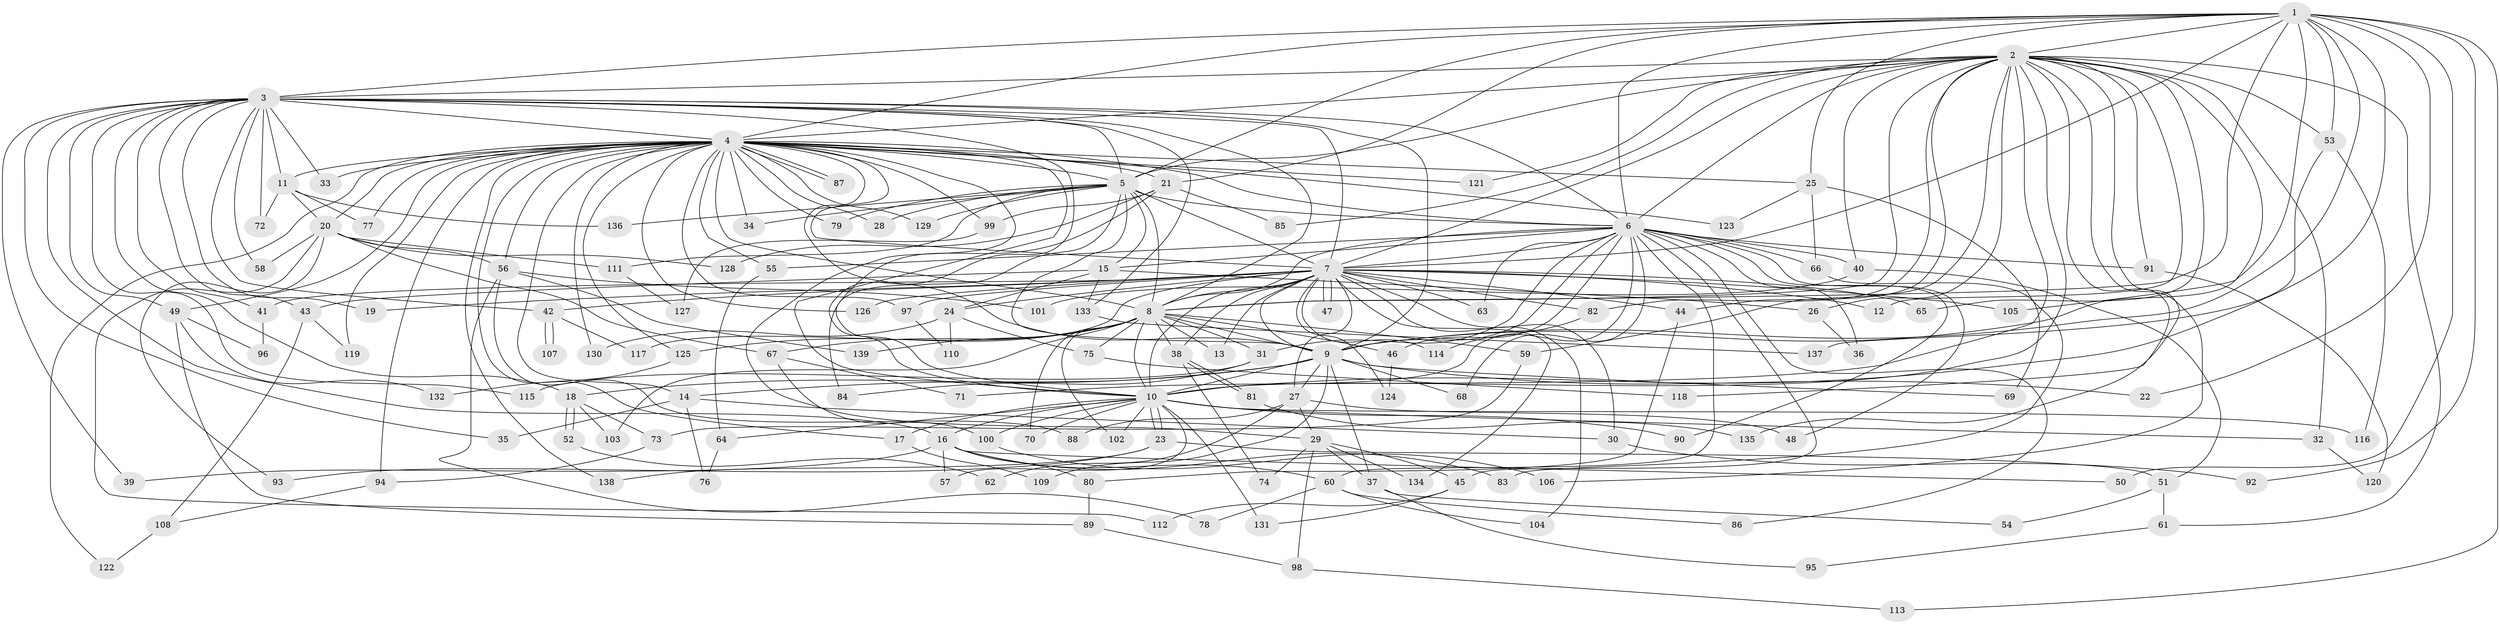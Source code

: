 // coarse degree distribution, {36: 0.024390243902439025, 8: 0.024390243902439025, 11: 0.024390243902439025, 2: 0.4878048780487805, 7: 0.024390243902439025, 5: 0.024390243902439025, 1: 0.24390243902439024, 3: 0.12195121951219512, 6: 0.024390243902439025}
// Generated by graph-tools (version 1.1) at 2025/17/03/04/25 18:17:46]
// undirected, 139 vertices, 303 edges
graph export_dot {
graph [start="1"]
  node [color=gray90,style=filled];
  1;
  2;
  3;
  4;
  5;
  6;
  7;
  8;
  9;
  10;
  11;
  12;
  13;
  14;
  15;
  16;
  17;
  18;
  19;
  20;
  21;
  22;
  23;
  24;
  25;
  26;
  27;
  28;
  29;
  30;
  31;
  32;
  33;
  34;
  35;
  36;
  37;
  38;
  39;
  40;
  41;
  42;
  43;
  44;
  45;
  46;
  47;
  48;
  49;
  50;
  51;
  52;
  53;
  54;
  55;
  56;
  57;
  58;
  59;
  60;
  61;
  62;
  63;
  64;
  65;
  66;
  67;
  68;
  69;
  70;
  71;
  72;
  73;
  74;
  75;
  76;
  77;
  78;
  79;
  80;
  81;
  82;
  83;
  84;
  85;
  86;
  87;
  88;
  89;
  90;
  91;
  92;
  93;
  94;
  95;
  96;
  97;
  98;
  99;
  100;
  101;
  102;
  103;
  104;
  105;
  106;
  107;
  108;
  109;
  110;
  111;
  112;
  113;
  114;
  115;
  116;
  117;
  118;
  119;
  120;
  121;
  122;
  123;
  124;
  125;
  126;
  127;
  128;
  129;
  130;
  131;
  132;
  133;
  134;
  135;
  136;
  137;
  138;
  139;
  1 -- 2;
  1 -- 3;
  1 -- 4;
  1 -- 5;
  1 -- 6;
  1 -- 7;
  1 -- 8;
  1 -- 9;
  1 -- 10;
  1 -- 21;
  1 -- 22;
  1 -- 25;
  1 -- 50;
  1 -- 53;
  1 -- 92;
  1 -- 105;
  1 -- 113;
  2 -- 3;
  2 -- 4;
  2 -- 5;
  2 -- 6;
  2 -- 7;
  2 -- 8;
  2 -- 9;
  2 -- 10;
  2 -- 12;
  2 -- 26;
  2 -- 32;
  2 -- 40;
  2 -- 44;
  2 -- 53;
  2 -- 59;
  2 -- 61;
  2 -- 65;
  2 -- 71;
  2 -- 82;
  2 -- 85;
  2 -- 91;
  2 -- 106;
  2 -- 118;
  2 -- 121;
  2 -- 135;
  3 -- 4;
  3 -- 5;
  3 -- 6;
  3 -- 7;
  3 -- 8;
  3 -- 9;
  3 -- 10;
  3 -- 11;
  3 -- 16;
  3 -- 18;
  3 -- 19;
  3 -- 33;
  3 -- 35;
  3 -- 39;
  3 -- 41;
  3 -- 42;
  3 -- 43;
  3 -- 49;
  3 -- 58;
  3 -- 72;
  3 -- 115;
  3 -- 133;
  4 -- 5;
  4 -- 6;
  4 -- 7;
  4 -- 8;
  4 -- 9;
  4 -- 10;
  4 -- 11;
  4 -- 14;
  4 -- 17;
  4 -- 20;
  4 -- 21;
  4 -- 25;
  4 -- 28;
  4 -- 29;
  4 -- 33;
  4 -- 34;
  4 -- 49;
  4 -- 55;
  4 -- 56;
  4 -- 77;
  4 -- 79;
  4 -- 87;
  4 -- 87;
  4 -- 94;
  4 -- 97;
  4 -- 99;
  4 -- 119;
  4 -- 121;
  4 -- 122;
  4 -- 123;
  4 -- 125;
  4 -- 126;
  4 -- 129;
  4 -- 130;
  4 -- 138;
  5 -- 6;
  5 -- 7;
  5 -- 8;
  5 -- 9;
  5 -- 10;
  5 -- 15;
  5 -- 28;
  5 -- 34;
  5 -- 79;
  5 -- 111;
  5 -- 129;
  5 -- 136;
  6 -- 7;
  6 -- 8;
  6 -- 9;
  6 -- 10;
  6 -- 15;
  6 -- 31;
  6 -- 36;
  6 -- 40;
  6 -- 45;
  6 -- 46;
  6 -- 48;
  6 -- 55;
  6 -- 60;
  6 -- 63;
  6 -- 66;
  6 -- 68;
  6 -- 86;
  6 -- 90;
  6 -- 91;
  7 -- 8;
  7 -- 9;
  7 -- 10;
  7 -- 12;
  7 -- 13;
  7 -- 19;
  7 -- 24;
  7 -- 27;
  7 -- 30;
  7 -- 38;
  7 -- 41;
  7 -- 42;
  7 -- 44;
  7 -- 47;
  7 -- 47;
  7 -- 63;
  7 -- 65;
  7 -- 82;
  7 -- 97;
  7 -- 104;
  7 -- 105;
  7 -- 114;
  7 -- 117;
  7 -- 124;
  7 -- 126;
  7 -- 134;
  8 -- 9;
  8 -- 10;
  8 -- 13;
  8 -- 31;
  8 -- 38;
  8 -- 46;
  8 -- 59;
  8 -- 67;
  8 -- 70;
  8 -- 75;
  8 -- 102;
  8 -- 103;
  8 -- 125;
  8 -- 139;
  9 -- 10;
  9 -- 14;
  9 -- 18;
  9 -- 22;
  9 -- 27;
  9 -- 37;
  9 -- 68;
  9 -- 69;
  9 -- 109;
  10 -- 16;
  10 -- 17;
  10 -- 23;
  10 -- 23;
  10 -- 32;
  10 -- 57;
  10 -- 64;
  10 -- 70;
  10 -- 90;
  10 -- 100;
  10 -- 102;
  10 -- 116;
  10 -- 131;
  11 -- 20;
  11 -- 72;
  11 -- 77;
  11 -- 136;
  14 -- 30;
  14 -- 35;
  14 -- 76;
  15 -- 24;
  15 -- 26;
  15 -- 43;
  15 -- 133;
  16 -- 39;
  16 -- 50;
  16 -- 57;
  16 -- 60;
  16 -- 80;
  16 -- 83;
  17 -- 109;
  18 -- 52;
  18 -- 52;
  18 -- 73;
  18 -- 103;
  20 -- 56;
  20 -- 58;
  20 -- 67;
  20 -- 93;
  20 -- 111;
  20 -- 112;
  20 -- 128;
  21 -- 84;
  21 -- 85;
  21 -- 99;
  21 -- 128;
  23 -- 51;
  23 -- 93;
  23 -- 138;
  24 -- 75;
  24 -- 110;
  24 -- 130;
  25 -- 66;
  25 -- 69;
  25 -- 123;
  26 -- 36;
  27 -- 29;
  27 -- 48;
  27 -- 62;
  27 -- 88;
  29 -- 37;
  29 -- 45;
  29 -- 74;
  29 -- 98;
  29 -- 134;
  30 -- 92;
  31 -- 84;
  31 -- 115;
  32 -- 120;
  37 -- 54;
  37 -- 95;
  38 -- 74;
  38 -- 81;
  38 -- 81;
  40 -- 51;
  40 -- 101;
  41 -- 96;
  42 -- 107;
  42 -- 107;
  42 -- 117;
  43 -- 108;
  43 -- 119;
  44 -- 80;
  45 -- 112;
  45 -- 131;
  46 -- 124;
  49 -- 89;
  49 -- 96;
  49 -- 132;
  51 -- 54;
  51 -- 61;
  52 -- 62;
  53 -- 116;
  53 -- 137;
  55 -- 64;
  56 -- 78;
  56 -- 88;
  56 -- 101;
  56 -- 139;
  59 -- 73;
  60 -- 78;
  60 -- 86;
  60 -- 104;
  61 -- 95;
  64 -- 76;
  66 -- 83;
  67 -- 71;
  67 -- 100;
  73 -- 94;
  75 -- 118;
  80 -- 89;
  81 -- 135;
  82 -- 114;
  89 -- 98;
  91 -- 120;
  94 -- 108;
  97 -- 110;
  98 -- 113;
  99 -- 127;
  100 -- 106;
  108 -- 122;
  111 -- 127;
  125 -- 132;
  133 -- 137;
}
